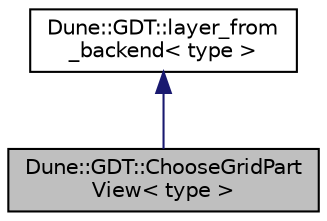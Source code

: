 digraph "Dune::GDT::ChooseGridPartView&lt; type &gt;"
{
  edge [fontname="Helvetica",fontsize="10",labelfontname="Helvetica",labelfontsize="10"];
  node [fontname="Helvetica",fontsize="10",shape=record];
  Node1 [label="Dune::GDT::ChooseGridPart\lView\< type \>",height=0.2,width=0.4,color="black", fillcolor="grey75", style="filled", fontcolor="black"];
  Node2 -> Node1 [dir="back",color="midnightblue",fontsize="10",style="solid",fontname="Helvetica"];
  Node2 [label="Dune::GDT::layer_from\l_backend\< type \>",height=0.2,width=0.4,color="black", fillcolor="white", style="filled",URL="$a00291.html"];
}
